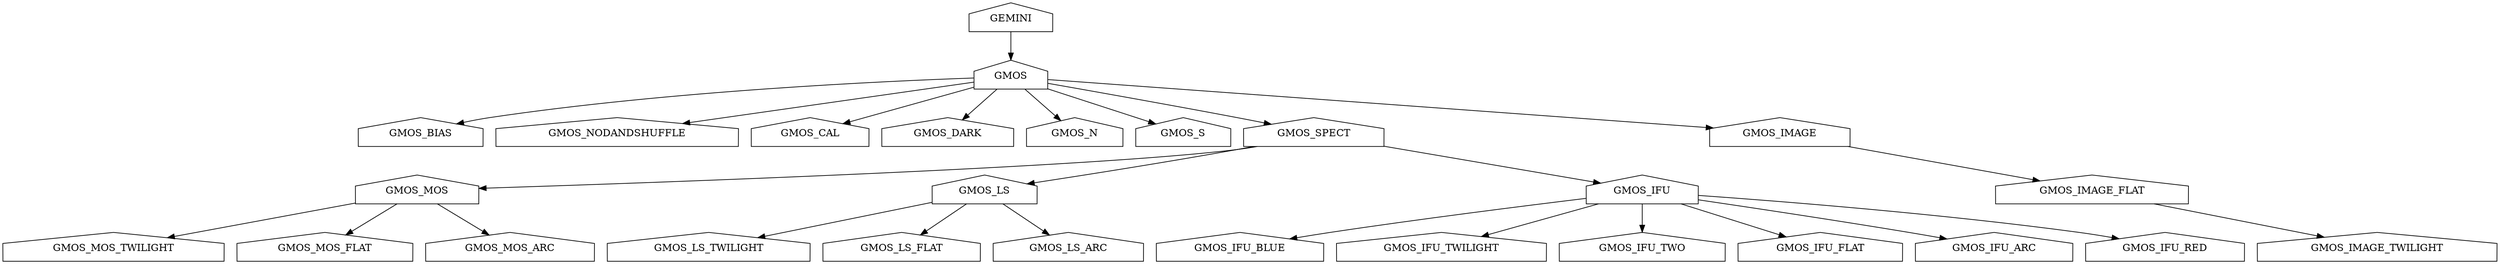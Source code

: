 digraph GEMINI_Type_Graph {
	node [label="\N"];
	graph [bb="0,0,3516,374"];
	GMOS [URL="GMOS-tree-pd.svg", shape=house, tooltip="ADCONFIG_Gemini/classifications/types/GMOS/gemdtype.GMOS.py", pos="1421,269", width="1.4444", height="0.625"];
	GMOS_BIAS [URL="GMOS-tree-pd.svg", shape=house, tooltip="ADCONFIG_Gemini/classifications/types/GMOS/gemdtype.GMOS_BIAS.py", pos="589,187", width="2.4444", height="0.625"];
	GMOS_IFU_BLUE [URL="GMOS-tree-pd.svg", shape=house, tooltip="ADCONFIG_Gemini/classifications/types/GMOS/gemdtype.GMOS_IFU_BLUE.py", pos="1744,23", width="3.2778", height="0.625"];
	GMOS_MOS [URL="GMOS-tree-pd.svg", shape=house, tooltip="ADCONFIG_Gemini/classifications/types/GMOS/gemdtype.GMOS_MOS.py", pos="584,105", width="2.4167", height="0.625"];
	GMOS_IFU_TWILIGHT [URL="GMOS-tree-pd.svg", shape=house, tooltip="ADCONFIG_Gemini/classifications/types/GMOS/gemdtype.GMOS_IFU_TWILIGHT.py", pos="2028,23", width="4.1111", height="0.625"];
	GMOS_NODANDSHUFFLE [URL="GMOS-tree-pd.svg", shape=house, tooltip="ADCONFIG_Gemini/classifications/types/GMOS/gemdtype.GMOS_NODANDSHUFFLE.py", pos="866,187", width="4.75", height="0.625"];
	GEMINI [URL="GEMINI-tree-pd.svg", shape=house, tooltip="ADCONFIG_Gemini/classifications/types/gemdtype.GEMINI.py", pos="1421,351", width="1.6389", height="0.625"];
	GMOS_LS [URL="GMOS-tree-pd.svg", shape=house, tooltip="ADCONFIG_Gemini/classifications/types/GMOS/gemdtype.GMOS_LS.py", pos="1384,105", width="2.0556", height="0.625"];
	GMOS_IFU_TWO [URL="GMOS-tree-pd.svg", shape=house, tooltip="ADCONFIG_Gemini/classifications/types/GMOS/gemdtype.GMOS_IFU_TWO.py", pos="2311,23", width="3.25", height="0.625"];
	GMOS_IFU_FLAT [URL="GMOS-tree-pd.svg", shape=house, tooltip="ADCONFIG_Gemini/classifications/types/GMOS/gemdtype.GMOS_IFU_FLAT.py", pos="2562,23", width="3.2222", height="0.625"];
	GMOS_MOS_TWILIGHT [URL="GMOS-tree-pd.svg", shape=house, tooltip="ADCONFIG_Gemini/classifications/types/GMOS/gemdtype.GMOS_MOS_TWILIGHT.py", pos="156,23", width="4.3333", height="0.625"];
	GMOS_MOS_FLAT [URL="GMOS-tree-pd.svg", shape=house, tooltip="ADCONFIG_Gemini/classifications/types/GMOS/gemdtype.GMOS_MOS_FLAT.py", pos="454,23", width="3.4444", height="0.625"];
	GMOS_MOS_ARC [URL="GMOS-tree-pd.svg", shape=house, tooltip="ADCONFIG_Gemini/classifications/types/GMOS/gemdtype.GMOS_MOS_ARC.py", pos="715,23", width="3.3056", height="0.625"];
	GMOS_CAL [URL="GMOS-tree-pd.svg", shape=house, tooltip="ADCONFIG_Gemini/classifications/types/GMOS/gemdtype.GMOS_CAL.py", pos="1138,187", width="2.3056", height="0.625"];
	GMOS_IMAGE_TWILIGHT [URL="GMOS-tree-pd.svg", shape=house, tooltip="ADCONFIG_Gemini/classifications/types/GMOS/gemdtype.GMOS_IMAGE_TWILIGHT.py", pos="3347,23", width="4.6944", height="0.625"];
	GMOS_LS_TWILIGHT [URL="GMOS-tree-pd.svg", shape=house, tooltip="ADCONFIG_Gemini/classifications/types/GMOS/gemdtype.GMOS_LS_TWILIGHT.py", pos="995,23", width="3.9722", height="0.625"];
	GMOS_DARK [URL="GMOS-tree-pd.svg", shape=house, tooltip="ADCONFIG_Gemini/classifications/types/GMOS/gemdtype.GMOS_DARK.py", pos="1332,187", width="2.5833", height="0.625"];
	GMOS_N [URL="GMOS-tree-pd.svg", shape=house, tooltip="ADCONFIG_Gemini/classifications/types/GMOS/gemdtype.GMOS_N.py", pos="1511,187", width="1.8889", height="0.625"];
	GMOS_LS_FLAT [URL="GMOS-tree-pd.svg", shape=house, tooltip="ADCONFIG_Gemini/classifications/types/GMOS/gemdtype.GMOS_LS_FLAT.py", pos="1267,23", width="3.0833", height="0.625"];
	GMOS_S [URL="GMOS-tree-pd.svg", shape=house, tooltip="ADCONFIG_Gemini/classifications/types/GMOS/gemdtype.GMOS_S.py", pos="1664,187", width="1.8611", height="0.625"];
	GMOS_SPECT [URL="GMOS-tree-pd.svg", shape=house, tooltip="ADCONFIG_Gemini/classifications/types/GMOS/gemdtype.GMOS_SPECT.py", pos="1848,187", width="2.75", height="0.625"];
	GMOS_IFU_ARC [URL="GMOS-tree-pd.svg", shape=house, tooltip="ADCONFIG_Gemini/classifications/types/GMOS/gemdtype.GMOS_IFU_ARC.py", pos="2807,23", width="3.0833", height="0.625"];
	GMOS_IFU [URL="GMOS-tree-pd.svg", shape=house, tooltip="ADCONFIG_Gemini/classifications/types/GMOS/gemdtype.GMOS_IFU.py", pos="2311,105", width="2.1944", height="0.625"];
	GMOS_LS_ARC [URL="GMOS-tree-pd.svg", shape=house, tooltip="ADCONFIG_Gemini/classifications/types/GMOS/gemdtype.GMOS_LS_ARC.py", pos="1502,23", width="2.9444", height="0.625"];
	GMOS_IMAGE_FLAT [URL="GMOS-tree-pd.svg", shape=house, tooltip="ADCONFIG_Gemini/classifications/types/GMOS/gemdtype.GMOS_IMAGE_FLAT.py", pos="2945,105", width="3.7778", height="0.625"];
	GMOS_IMAGE [URL="GMOS-tree-pd.svg", shape=house, tooltip="ADCONFIG_Gemini/classifications/types/GMOS/gemdtype.GMOS_IMAGE.py", pos="2937,187", width="2.75", height="0.625"];
	GMOS_IFU_RED [URL="GMOS-tree-pd.svg", shape=house, tooltip="ADCONFIG_Gemini/classifications/types/GMOS/gemdtype.GMOS_IFU_RED.py", pos="3048,23", width="3.1111", height="0.625"];
	GMOS_MOS -> GMOS_MOS_ARC [pos="e,684.79,41.91 613.4,86.598 631.93,74.998 656.07,59.89 676.16,47.309"];
	GMOS -> GMOS_SPECT [pos="e,1787.5,200.18 1473,259.82 1536.2,248.57 1646.1,228.68 1740,210 1752.2,207.58 1765.1,204.91 1777.6,202.28"];
	GEMINI -> GMOS [pos="e,1421,291.62 1421,332.39 1421,323.32 1421,312.14 1421,301.7"];
	GMOS_LS -> GMOS_LS_ARC [pos="e,1474.8,41.91 1410.5,86.598 1426.9,75.154 1448.3,60.295 1466.3,47.818"];
	GMOS_MOS -> GMOS_MOS_FLAT [pos="e,484.43,42.196 554.83,86.598 536.57,75.08 512.82,60.104 492.96,47.577"];
	GMOS_IFU -> GMOS_IFU_RED [pos="e,2982.6,36.582 2390,99.776 2507.5,91.481 2735,73.38 2927,46 2941.7,43.903 2957.3,41.25 2972.3,38.498"];
	GMOS_IMAGE_FLAT -> GMOS_IMAGE_TWILIGHT [pos="e,3270.3,38.651 3035.2,86.598 3102.5,72.876 3193.8,54.245 3260.2,40.696"];
	GMOS_LS -> GMOS_LS_TWILIGHT [pos="e,1065.9,37.936 1309.9,89.383 1243,75.277 1144.7,54.562 1075.8,40.033"];
	GMOS_LS -> GMOS_LS_FLAT [pos="e,1294,41.91 1357.7,86.598 1341.4,75.154 1320.2,60.295 1302.4,47.818"];
	GMOS_IFU -> GMOS_IFU_BLUE [pos="e,1814.8,36.41 2231.8,95.485 2143.5,84.634 1996.8,65.817 1871,46 1856,43.641 1840.1,40.921 1824.7,38.197"];
	GMOS_MOS -> GMOS_MOS_TWILIGHT [pos="e,233.75,37.897 497.13,88.357 423.39,74.228 318.05,54.047 243.99,39.858"];
	GMOS -> GMOS_IMAGE [pos="e,2837.8,192.36 1473.2,266.18 1690.5,254.42 2526.3,209.22 2827.8,192.91"];
	GMOS -> GMOS_S [pos="e,1624,200.51 1473.1,251.41 1515,237.29 1573.3,217.61 1614.4,203.73"];
	GMOS -> GMOS_BIAS [pos="e,640.06,200.65 1369,267.55 1248.3,263.6 940.17,250.09 686,210 674.25,208.15 661.81,205.63 649.91,202.94"];
	GMOS_IMAGE -> GMOS_IMAGE_FLAT [pos="e,2942.8,127.62 2938.8,168.39 2939.7,159.32 2940.8,148.14 2941.8,137.7"];
	GMOS -> GMOS_DARK [pos="e,1353,206.39 1400.8,250.39 1388.9,239.41 1373.6,225.34 1360.5,213.24"];
	GMOS_IFU -> GMOS_IFU_ARC [pos="e,2739.8,36.294 2390,93.398 2466.2,82.021 2584.6,63.836 2687,46 2700.8,43.597 2715.4,40.905 2729.6,38.233"];
	GMOS_SPECT -> GMOS_LS [pos="e,1446.5,114.48 1763.5,168.61 1755.5,167.01 1747.6,165.44 1740,164 1642.1,145.48 1528.5,127.2 1456.4,116.01"];
	GMOS_SPECT -> GMOS_MOS [pos="e,670.91,107.64 1768.6,168.6 1759,166.82 1749.3,165.22 1740,164 1536.3,137.29 920.73,115.61 681.01,107.97"];
	GMOS -> GMOS_CAL [pos="e,1185.8,200.85 1369.1,253.96 1320,239.74 1246.5,218.45 1195.7,203.71"];
	GMOS_IFU -> GMOS_IFU_TWO [pos="e,2311,45.624 2311,86.393 2311,77.32 2311,66.138 2311,55.703"];
	GMOS -> GMOS_NODANDSHUFFLE [pos="e,960.84,201.01 1368.8,261.29 1278.1,247.88 1089.7,220.05 971.03,202.52"];
	GMOS_IFU -> GMOS_IFU_TWILIGHT [pos="e,2085.5,39.669 2247.5,86.598 2202.2,73.461 2141.3,55.822 2095.1,42.454"];
	GMOS_SPECT -> GMOS_IFU [pos="e,2250.3,115.75 1946.8,169.51 2034.8,153.91 2161.6,131.46 2240,117.57"];
	GMOS_IFU -> GMOS_IFU_FLAT [pos="e,2512.6,39.123 2367.3,86.598 2407.7,73.396 2462.1,55.648 2503.1,42.256"];
	GMOS -> GMOS_N [pos="e,1491,205.25 1441.4,250.39 1453.8,239.1 1469.8,224.53 1483.3,212.2"];
}
